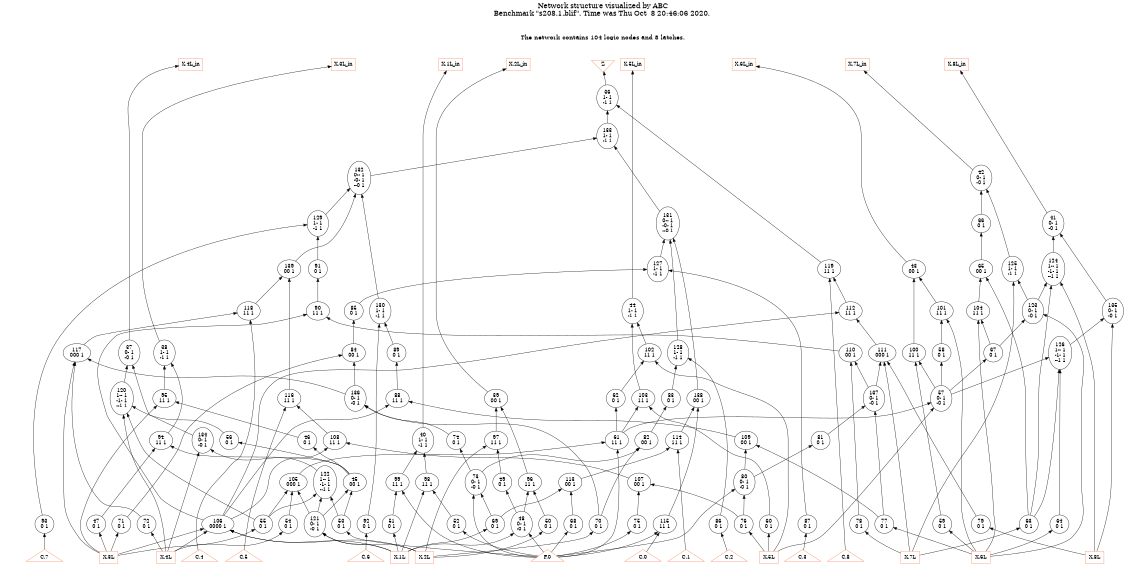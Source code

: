 # Network structure generated by ABC

digraph network {
size = "7.5,10";
center = true;
edge [dir = back];

{
  node [shape = plaintext];
  edge [style = invis];
  LevelTitle1 [label=""];
  LevelTitle2 [label=""];
  Level12 [label = ""];
  Level11 [label = ""];
  Level10 [label = ""];
  Level9 [label = ""];
  Level8 [label = ""];
  Level7 [label = ""];
  Level6 [label = ""];
  Level5 [label = ""];
  Level4 [label = ""];
  Level3 [label = ""];
  Level2 [label = ""];
  Level1 [label = ""];
  Level0 [label = ""];
  LevelTitle1 ->  LevelTitle2 ->  Level12 ->  Level11 ->  Level10 ->  Level9 ->  Level8 ->  Level7 ->  Level6 ->  Level5 ->  Level4 ->  Level3 ->  Level2 ->  Level1 ->  Level0;
}

{
  rank = same;
  LevelTitle1;
  title1 [shape=plaintext,
          fontsize=20,
          fontname = "Times-Roman",
          label="Network structure visualized by ABC\nBenchmark \"s208.1.blif\". Time was Thu Oct  8 20:46:06 2020. "
         ];
}

{
  rank = same;
  LevelTitle2;
  title2 [shape=plaintext,
          fontsize=18,
          fontname = "Times-Roman",
          label="The network contains 104 logic nodes and 8 latches.\n"
         ];
}

{
  rank = same;
  Level12;
  Node11 [label = "Z", shape = invtriangle, color = coral, fillcolor = coral];
  Node13 [label = "X.4L_in", shape = box, color = coral, fillcolor = coral];
  Node16 [label = "X.3L_in", shape = box, color = coral, fillcolor = coral];
  Node19 [label = "X.2L_in", shape = box, color = coral, fillcolor = coral];
  Node22 [label = "X.1L_in", shape = box, color = coral, fillcolor = coral];
  Node25 [label = "X.8L_in", shape = box, color = coral, fillcolor = coral];
  Node28 [label = "X.7L_in", shape = box, color = coral, fillcolor = coral];
  Node31 [label = "X.6L_in", shape = box, color = coral, fillcolor = coral];
  Node34 [label = "X.5L_in", shape = box, color = coral, fillcolor = coral];
}

{
  rank = same;
  Level11;
  Node36 [label = "36\n1- 1\n-1 1", shape = ellipse];
}

{
  rank = same;
  Level10;
  Node133 [label = "133\n1- 1\n-1 1", shape = ellipse];
}

{
  rank = same;
  Level9;
  Node42 [label = "42\n0- 1\n-0 1", shape = ellipse];
  Node132 [label = "132\n0-- 1\n-0- 1\n--0 1", shape = ellipse];
}

{
  rank = same;
  Level8;
  Node41 [label = "41\n0- 1\n-0 1", shape = ellipse];
  Node66 [label = "66\n0 1", shape = ellipse];
  Node129 [label = "129\n1- 1\n-1 1", shape = ellipse];
  Node131 [label = "131\n0-- 1\n-0- 1\n--0 1", shape = ellipse];
}

{
  rank = same;
  Level7;
  Node43 [label = "43\n00 1", shape = ellipse];
  Node65 [label = "65\n00 1", shape = ellipse];
  Node91 [label = "91\n0 1", shape = ellipse];
  Node119 [label = "119\n11 1", shape = ellipse];
  Node124 [label = "124\n1-- 1\n-1- 1\n--1 1", shape = ellipse];
  Node125 [label = "125\n1- 1\n-1 1", shape = ellipse];
  Node127 [label = "127\n1- 1\n-1 1", shape = ellipse];
  Node139 [label = "139\n00 1", shape = ellipse];
}

{
  rank = same;
  Level6;
  Node44 [label = "44\n1- 1\n-1 1", shape = ellipse];
  Node85 [label = "85\n0 1", shape = ellipse];
  Node90 [label = "90\n11 1", shape = ellipse];
  Node101 [label = "101\n11 1", shape = ellipse];
  Node104 [label = "104\n11 1", shape = ellipse];
  Node112 [label = "112\n11 1", shape = ellipse];
  Node118 [label = "118\n11 1", shape = ellipse];
  Node123 [label = "123\n0- 1\n-0 1", shape = ellipse];
  Node130 [label = "130\n1- 1\n-1 1", shape = ellipse];
  Node135 [label = "135\n0- 1\n-0 1", shape = ellipse];
}

{
  rank = same;
  Level5;
  Node37 [label = "37\n0- 1\n-0 1", shape = ellipse];
  Node38 [label = "38\n1- 1\n-1 1", shape = ellipse];
  Node58 [label = "58\n0 1", shape = ellipse];
  Node67 [label = "67\n0 1", shape = ellipse];
  Node84 [label = "84\n00 1", shape = ellipse];
  Node89 [label = "89\n0 1", shape = ellipse];
  Node100 [label = "100\n11 1", shape = ellipse];
  Node102 [label = "102\n11 1", shape = ellipse];
  Node110 [label = "110\n00 1", shape = ellipse];
  Node111 [label = "111\n000 1", shape = ellipse];
  Node117 [label = "117\n000 1", shape = ellipse];
  Node126 [label = "126\n1-- 1\n-1- 1\n--1 1", shape = ellipse];
  Node128 [label = "128\n1- 1\n-1 1", shape = ellipse];
}

{
  rank = same;
  Level4;
  Node39 [label = "39\n00 1", shape = ellipse];
  Node57 [label = "57\n0- 1\n-0 1", shape = ellipse];
  Node62 [label = "62\n0 1", shape = ellipse];
  Node83 [label = "83\n0 1", shape = ellipse];
  Node88 [label = "88\n11 1", shape = ellipse];
  Node95 [label = "95\n11 1", shape = ellipse];
  Node103 [label = "103\n11 1", shape = ellipse];
  Node116 [label = "116\n11 1", shape = ellipse];
  Node120 [label = "120\n1-- 1\n-1- 1\n--1 1", shape = ellipse];
  Node136 [label = "136\n0- 1\n-0 1", shape = ellipse];
  Node137 [label = "137\n0- 1\n-0 1", shape = ellipse];
  Node138 [label = "138\n00 1", shape = ellipse];
}

{
  rank = same;
  Level3;
  Node40 [label = "40\n1- 1\n-1 1", shape = ellipse];
  Node46 [label = "46\n0 1", shape = ellipse];
  Node56 [label = "56\n0 1", shape = ellipse];
  Node61 [label = "61\n11 1", shape = ellipse];
  Node74 [label = "74\n0 1", shape = ellipse];
  Node81 [label = "81\n0 1", shape = ellipse];
  Node82 [label = "82\n00 1", shape = ellipse];
  Node94 [label = "94\n11 1", shape = ellipse];
  Node97 [label = "97\n11 1", shape = ellipse];
  Node108 [label = "108\n11 1", shape = ellipse];
  Node109 [label = "109\n00 1", shape = ellipse];
  Node114 [label = "114\n11 1", shape = ellipse];
  Node134 [label = "134\n0- 1\n-0 1", shape = ellipse];
}

{
  rank = same;
  Level2;
  Node45 [label = "45\n00 1", shape = ellipse];
  Node49 [label = "49\n0 1", shape = ellipse];
  Node73 [label = "73\n0- 1\n-0 1", shape = ellipse];
  Node80 [label = "80\n0- 1\n-0 1", shape = ellipse];
  Node96 [label = "96\n11 1", shape = ellipse];
  Node98 [label = "98\n11 1", shape = ellipse];
  Node99 [label = "99\n11 1", shape = ellipse];
  Node105 [label = "105\n000 1", shape = ellipse];
  Node107 [label = "107\n00 1", shape = ellipse];
  Node113 [label = "113\n00 1", shape = ellipse];
  Node122 [label = "122\n1-- 1\n-1- 1\n--1 1", shape = ellipse];
}

{
  rank = same;
  Level1;
  Node47 [label = "47\n0 1", shape = ellipse];
  Node48 [label = "48\n0- 1\n-0 1", shape = ellipse];
  Node50 [label = "50\n0 1", shape = ellipse];
  Node51 [label = "51\n0 1", shape = ellipse];
  Node52 [label = "52\n0 1", shape = ellipse];
  Node53 [label = "53\n0 1", shape = ellipse];
  Node54 [label = "54\n0 1", shape = ellipse];
  Node55 [label = "55\n0 1", shape = ellipse];
  Node59 [label = "59\n0 1", shape = ellipse];
  Node60 [label = "60\n0 1", shape = ellipse];
  Node63 [label = "63\n0 1", shape = ellipse];
  Node64 [label = "64\n0 1", shape = ellipse];
  Node68 [label = "68\n0 1", shape = ellipse];
  Node69 [label = "69\n0 1", shape = ellipse];
  Node70 [label = "70\n0 1", shape = ellipse];
  Node71 [label = "71\n0 1", shape = ellipse];
  Node72 [label = "72\n0 1", shape = ellipse];
  Node75 [label = "75\n0 1", shape = ellipse];
  Node76 [label = "76\n0 1", shape = ellipse];
  Node77 [label = "77\n0 1", shape = ellipse];
  Node78 [label = "78\n0 1", shape = ellipse];
  Node79 [label = "79\n0 1", shape = ellipse];
  Node86 [label = "86\n0 1", shape = ellipse];
  Node87 [label = "87\n0 1", shape = ellipse];
  Node92 [label = "92\n0 1", shape = ellipse];
  Node93 [label = "93\n0 1", shape = ellipse];
  Node106 [label = "106\n0000 1", shape = ellipse];
  Node115 [label = "115\n11 1", shape = ellipse];
  Node121 [label = "121\n0- 1\n-0 1", shape = ellipse];
}

{
  rank = same;
  Level0;
  Node1 [label = "P.0", shape = triangle, color = coral, fillcolor = coral];
  Node2 [label = "C.8", shape = triangle, color = coral, fillcolor = coral];
  Node3 [label = "C.7", shape = triangle, color = coral, fillcolor = coral];
  Node4 [label = "C.6", shape = triangle, color = coral, fillcolor = coral];
  Node5 [label = "C.5", shape = triangle, color = coral, fillcolor = coral];
  Node6 [label = "C.4", shape = triangle, color = coral, fillcolor = coral];
  Node7 [label = "C.3", shape = triangle, color = coral, fillcolor = coral];
  Node8 [label = "C.2", shape = triangle, color = coral, fillcolor = coral];
  Node9 [label = "C.1", shape = triangle, color = coral, fillcolor = coral];
  Node10 [label = "C.0", shape = triangle, color = coral, fillcolor = coral];
  Node14 [label = "X.4L", shape = box, color = coral, fillcolor = coral];
  Node17 [label = "X.3L", shape = box, color = coral, fillcolor = coral];
  Node20 [label = "X.2L", shape = box, color = coral, fillcolor = coral];
  Node23 [label = "X.1L", shape = box, color = coral, fillcolor = coral];
  Node26 [label = "X.8L", shape = box, color = coral, fillcolor = coral];
  Node29 [label = "X.7L", shape = box, color = coral, fillcolor = coral];
  Node32 [label = "X.6L", shape = box, color = coral, fillcolor = coral];
  Node35 [label = "X.5L", shape = box, color = coral, fillcolor = coral];
}

title1 -> title2 [style = invis];
title2 -> Node11 [style = invis];
title2 -> Node13 [style = invis];
title2 -> Node16 [style = invis];
title2 -> Node19 [style = invis];
title2 -> Node22 [style = invis];
title2 -> Node25 [style = invis];
title2 -> Node28 [style = invis];
title2 -> Node31 [style = invis];
title2 -> Node34 [style = invis];
Node11 -> Node36 [style = solid];
Node13 -> Node37 [style = solid];
Node16 -> Node38 [style = solid];
Node19 -> Node39 [style = solid];
Node22 -> Node40 [style = solid];
Node25 -> Node41 [style = solid];
Node28 -> Node42 [style = solid];
Node31 -> Node43 [style = solid];
Node34 -> Node44 [style = solid];
Node36 -> Node133 [style = solid];
Node36 -> Node119 [style = solid];
Node37 -> Node120 [style = solid];
Node37 -> Node134 [style = solid];
Node38 -> Node94 [style = solid];
Node38 -> Node95 [style = solid];
Node39 -> Node96 [style = solid];
Node39 -> Node97 [style = solid];
Node40 -> Node98 [style = solid];
Node40 -> Node99 [style = solid];
Node41 -> Node124 [style = solid];
Node41 -> Node135 [style = solid];
Node42 -> Node125 [style = solid];
Node42 -> Node66 [style = solid];
Node43 -> Node100 [style = solid];
Node43 -> Node101 [style = solid];
Node44 -> Node102 [style = solid];
Node44 -> Node103 [style = solid];
Node45 -> Node121 [style = solid];
Node45 -> Node53 [style = solid];
Node46 -> Node45 [style = solid];
Node47 -> Node17 [style = solid];
Node48 -> Node23 [style = solid];
Node48 -> Node1 [style = solid];
Node49 -> Node48 [style = solid];
Node50 -> Node20 [style = solid];
Node51 -> Node23 [style = solid];
Node52 -> Node1 [style = solid];
Node53 -> Node1 [style = solid];
Node54 -> Node14 [style = solid];
Node55 -> Node17 [style = solid];
Node56 -> Node45 [style = solid];
Node57 -> Node35 [style = solid];
Node57 -> Node61 [style = solid];
Node58 -> Node57 [style = solid];
Node59 -> Node32 [style = solid];
Node60 -> Node35 [style = solid];
Node61 -> Node105 [style = solid];
Node61 -> Node1 [style = solid];
Node62 -> Node61 [style = solid];
Node63 -> Node29 [style = solid];
Node64 -> Node32 [style = solid];
Node65 -> Node63 [style = solid];
Node65 -> Node104 [style = solid];
Node66 -> Node65 [style = solid];
Node67 -> Node57 [style = solid];
Node68 -> Node1 [style = solid];
Node69 -> Node23 [style = solid];
Node70 -> Node20 [style = solid];
Node71 -> Node17 [style = solid];
Node72 -> Node14 [style = solid];
Node73 -> Node69 [style = solid];
Node73 -> Node1 [style = solid];
Node74 -> Node73 [style = solid];
Node75 -> Node1 [style = solid];
Node76 -> Node35 [style = solid];
Node77 -> Node32 [style = solid];
Node78 -> Node29 [style = solid];
Node79 -> Node26 [style = solid];
Node80 -> Node76 [style = solid];
Node80 -> Node1 [style = solid];
Node81 -> Node80 [style = solid];
Node82 -> Node70 [style = solid];
Node82 -> Node73 [style = solid];
Node83 -> Node82 [style = solid];
Node84 -> Node71 [style = solid];
Node84 -> Node136 [style = solid];
Node85 -> Node84 [style = solid];
Node86 -> Node8 [style = solid];
Node87 -> Node7 [style = solid];
Node88 -> Node106 [style = solid];
Node88 -> Node109 [style = solid];
Node89 -> Node88 [style = solid];
Node90 -> Node106 [style = solid];
Node90 -> Node110 [style = solid];
Node91 -> Node90 [style = solid];
Node92 -> Node4 [style = solid];
Node93 -> Node3 [style = solid];
Node94 -> Node45 [style = solid];
Node94 -> Node47 [style = solid];
Node95 -> Node17 [style = solid];
Node95 -> Node46 [style = solid];
Node96 -> Node48 [style = solid];
Node96 -> Node50 [style = solid];
Node97 -> Node20 [style = solid];
Node97 -> Node49 [style = solid];
Node98 -> Node23 [style = solid];
Node98 -> Node52 [style = solid];
Node99 -> Node1 [style = solid];
Node99 -> Node51 [style = solid];
Node100 -> Node57 [style = solid];
Node100 -> Node59 [style = solid];
Node101 -> Node32 [style = solid];
Node101 -> Node58 [style = solid];
Node102 -> Node35 [style = solid];
Node102 -> Node62 [style = solid];
Node103 -> Node61 [style = solid];
Node103 -> Node60 [style = solid];
Node104 -> Node67 [style = solid];
Node104 -> Node32 [style = solid];
Node105 -> Node121 [style = solid];
Node105 -> Node54 [style = solid];
Node105 -> Node55 [style = solid];
Node106 -> Node14 [style = solid];
Node106 -> Node20 [style = solid];
Node106 -> Node17 [style = solid];
Node106 -> Node23 [style = solid];
Node107 -> Node75 [style = solid];
Node107 -> Node76 [style = solid];
Node108 -> Node106 [style = solid];
Node108 -> Node107 [style = solid];
Node109 -> Node77 [style = solid];
Node109 -> Node80 [style = solid];
Node110 -> Node78 [style = solid];
Node110 -> Node137 [style = solid];
Node111 -> Node29 [style = solid];
Node111 -> Node137 [style = solid];
Node111 -> Node79 [style = solid];
Node112 -> Node106 [style = solid];
Node112 -> Node111 [style = solid];
Node113 -> Node68 [style = solid];
Node113 -> Node69 [style = solid];
Node114 -> Node113 [style = solid];
Node114 -> Node9 [style = solid];
Node115 -> Node1 [style = solid];
Node115 -> Node10 [style = solid];
Node116 -> Node108 [style = solid];
Node116 -> Node5 [style = solid];
Node117 -> Node17 [style = solid];
Node117 -> Node136 [style = solid];
Node117 -> Node72 [style = solid];
Node118 -> Node117 [style = solid];
Node118 -> Node6 [style = solid];
Node119 -> Node112 [style = solid];
Node119 -> Node2 [style = solid];
Node120 -> Node56 [style = solid];
Node120 -> Node14 [style = solid];
Node120 -> Node55 [style = solid];
Node121 -> Node23 [style = solid];
Node121 -> Node20 [style = solid];
Node122 -> Node121 [style = solid];
Node122 -> Node55 [style = solid];
Node122 -> Node53 [style = solid];
Node123 -> Node67 [style = solid];
Node123 -> Node32 [style = solid];
Node124 -> Node123 [style = solid];
Node124 -> Node26 [style = solid];
Node124 -> Node63 [style = solid];
Node125 -> Node123 [style = solid];
Node125 -> Node29 [style = solid];
Node126 -> Node57 [style = solid];
Node126 -> Node64 [style = solid];
Node126 -> Node63 [style = solid];
Node127 -> Node85 [style = solid];
Node127 -> Node87 [style = solid];
Node128 -> Node83 [style = solid];
Node128 -> Node86 [style = solid];
Node129 -> Node91 [style = solid];
Node129 -> Node93 [style = solid];
Node130 -> Node89 [style = solid];
Node130 -> Node92 [style = solid];
Node131 -> Node127 [style = solid];
Node131 -> Node128 [style = solid];
Node131 -> Node138 [style = solid];
Node132 -> Node129 [style = solid];
Node132 -> Node130 [style = solid];
Node132 -> Node139 [style = solid];
Node133 -> Node131 [style = solid];
Node133 -> Node132 [style = solid];
Node134 -> Node122 [style = solid];
Node134 -> Node14 [style = solid];
Node135 -> Node126 [style = solid];
Node135 -> Node26 [style = solid];
Node136 -> Node74 [style = solid];
Node136 -> Node70 [style = solid];
Node137 -> Node81 [style = solid];
Node137 -> Node77 [style = solid];
Node138 -> Node114 [style = solid];
Node138 -> Node115 [style = solid];
Node139 -> Node116 [style = solid];
Node139 -> Node118 [style = solid];
}


